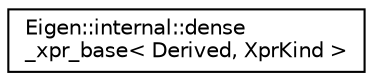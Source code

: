 digraph "Graphical Class Hierarchy"
{
  edge [fontname="Helvetica",fontsize="10",labelfontname="Helvetica",labelfontsize="10"];
  node [fontname="Helvetica",fontsize="10",shape=record];
  rankdir="LR";
  Node1 [label="Eigen::internal::dense\l_xpr_base\< Derived, XprKind \>",height=0.2,width=0.4,color="black", fillcolor="white", style="filled",URL="$struct_eigen_1_1internal_1_1dense__xpr__base.html"];
}
